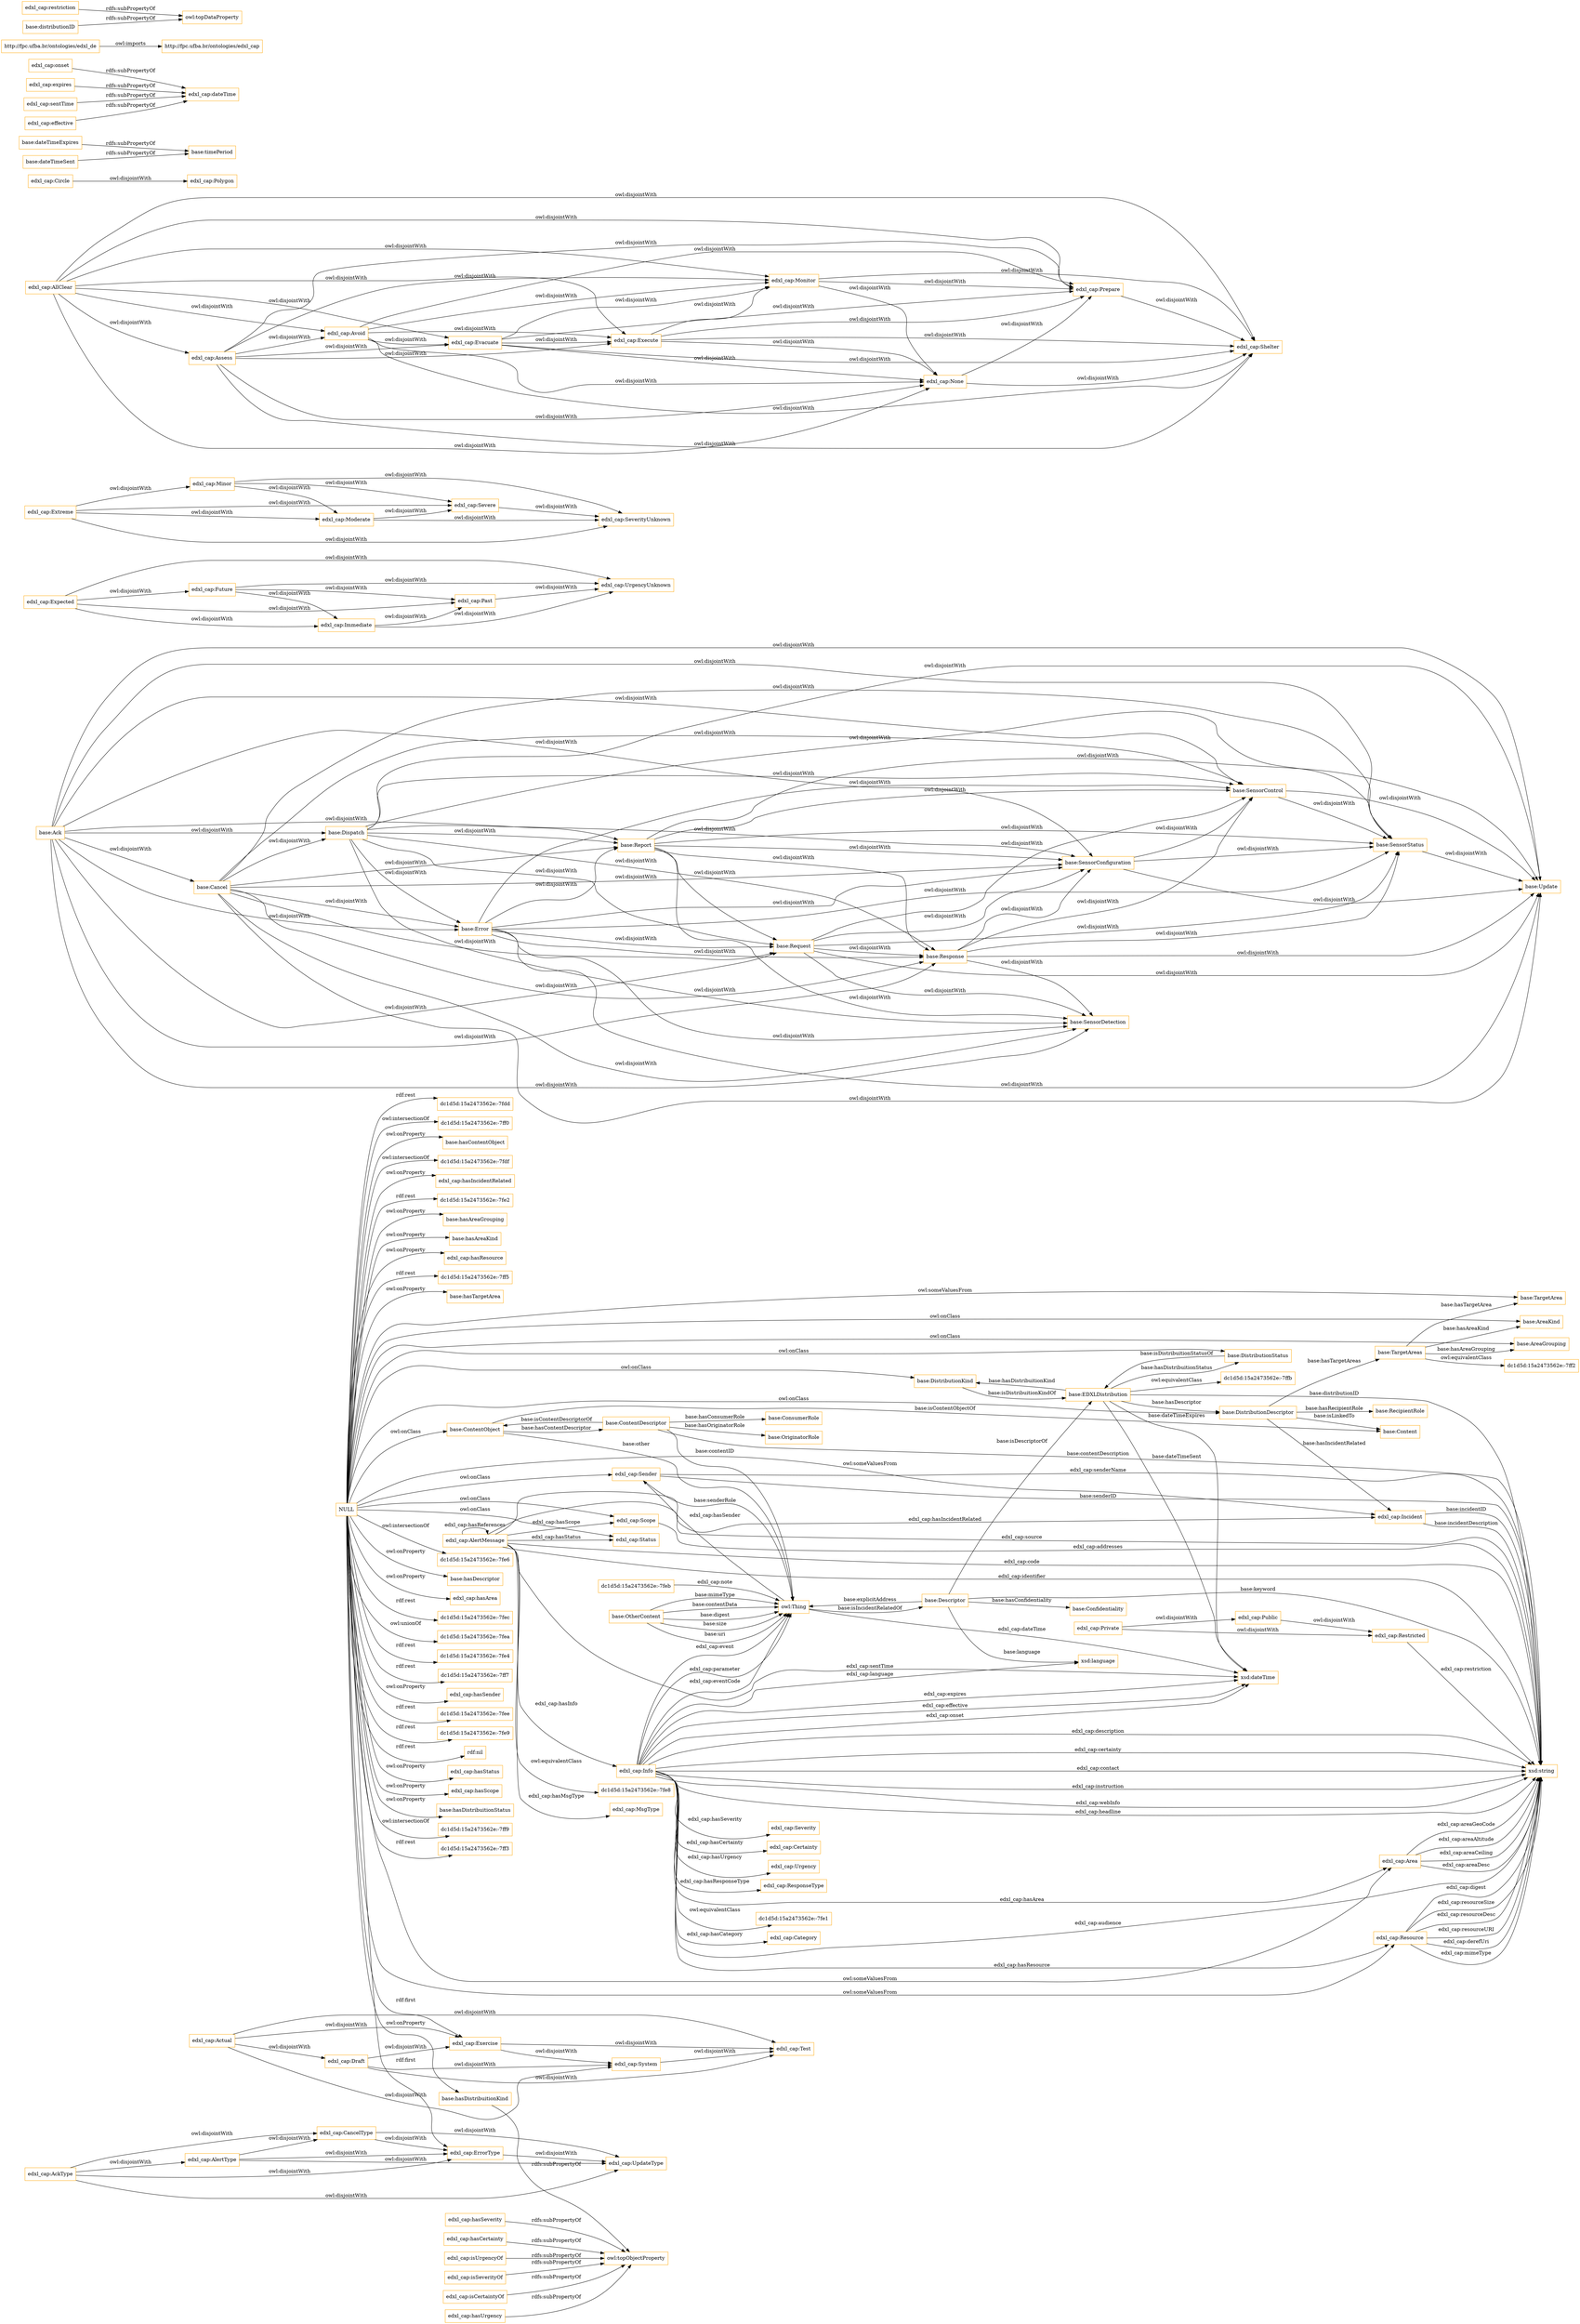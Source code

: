 digraph ar2dtool_diagram { 
rankdir=LR;
size="1501"
node [shape = rectangle, color="orange"]; "base:TargetArea" "base:Request" "edxl_cap:Actual" "base:Confidentiality" "base:Update" "base:Content" "base:DistributionKind" "edxl_cap:UrgencyUnknown" "base:DistributionDescriptor" "edxl_cap:Minor" "base:Dispatch" "edxl_cap:Moderate" "edxl_cap:Severity" "edxl_cap:Test" "edxl_cap:SeverityUnknown" "edxl_cap:Sender" "base:Error" "edxl_cap:Certainty" "edxl_cap:Extreme" "edxl_cap:Severe" "base:EDXLDistribution" "base:Ack" "base:TargetAreas" "edxl_cap:Urgency" "edxl_cap:Past" "edxl_cap:Future" "base:ConsumerRole" "edxl_cap:Expected" "base:RecipientRole" "edxl_cap:Immediate" "base:OtherContent" "base:Descriptor" "base:AreaKind" "edxl_cap:System" "base:DistributionStatus" "base:SensorControl" "edxl_cap:Incident" "base:ContentObject" "base:SensorConfiguration" "base:Response" "base:Report" "base:SensorStatus" "dc1d5d:15a2473562e:-7ffb" "base:Cancel" "dc1d5d:15a2473562e:-7ff2" "base:SensorDetection" "base:ContentDescriptor" "edxl_cap:Exercise" "base:AreaGrouping" "base:OriginatorRole" "edxl_cap:AlertType" "edxl_cap:Draft" "edxl_cap:AllClear" "edxl_cap:CancelType" "edxl_cap:Info" "edxl_cap:UpdateType" "edxl_cap:Evacuate" "edxl_cap:ResponseType" "edxl_cap:Polygon" "edxl_cap:Assess" "edxl_cap:Execute" "dc1d5d:15a2473562e:-7fe8" "edxl_cap:Area" "dc1d5d:15a2473562e:-7fe1" "edxl_cap:AckType" "edxl_cap:Monitor" "edxl_cap:Restricted" "edxl_cap:Circle" "edxl_cap:Public" "edxl_cap:ErrorType" "edxl_cap:Scope" "edxl_cap:Private" "edxl_cap:Shelter" "edxl_cap:Category" "dc1d5d:15a2473562e:-7feb" "edxl_cap:Prepare" "edxl_cap:Avoid" "edxl_cap:AlertMessage" "edxl_cap:MsgType" "edxl_cap:None" "edxl_cap:Status" "edxl_cap:Resource" ; /*classes style*/
	"edxl_cap:CancelType" -> "edxl_cap:UpdateType" [ label = "owl:disjointWith" ];
	"edxl_cap:CancelType" -> "edxl_cap:ErrorType" [ label = "owl:disjointWith" ];
	"base:SensorConfiguration" -> "base:Update" [ label = "owl:disjointWith" ];
	"base:SensorConfiguration" -> "base:SensorStatus" [ label = "owl:disjointWith" ];
	"base:SensorConfiguration" -> "base:SensorControl" [ label = "owl:disjointWith" ];
	"edxl_cap:ErrorType" -> "edxl_cap:UpdateType" [ label = "owl:disjointWith" ];
	"base:hasDistribuitionKind" -> "owl:topObjectProperty" [ label = "rdfs:subPropertyOf" ];
	"base:dateTimeExpires" -> "base:timePeriod" [ label = "rdfs:subPropertyOf" ];
	"edxl_cap:Execute" -> "edxl_cap:Shelter" [ label = "owl:disjointWith" ];
	"edxl_cap:Execute" -> "edxl_cap:Prepare" [ label = "owl:disjointWith" ];
	"edxl_cap:Execute" -> "edxl_cap:None" [ label = "owl:disjointWith" ];
	"edxl_cap:Execute" -> "edxl_cap:Monitor" [ label = "owl:disjointWith" ];
	"edxl_cap:Draft" -> "edxl_cap:Test" [ label = "owl:disjointWith" ];
	"edxl_cap:Draft" -> "edxl_cap:System" [ label = "owl:disjointWith" ];
	"edxl_cap:Draft" -> "edxl_cap:Exercise" [ label = "owl:disjointWith" ];
	"edxl_cap:AckType" -> "edxl_cap:UpdateType" [ label = "owl:disjointWith" ];
	"edxl_cap:AckType" -> "edxl_cap:ErrorType" [ label = "owl:disjointWith" ];
	"edxl_cap:AckType" -> "edxl_cap:CancelType" [ label = "owl:disjointWith" ];
	"edxl_cap:AckType" -> "edxl_cap:AlertType" [ label = "owl:disjointWith" ];
	"edxl_cap:System" -> "edxl_cap:Test" [ label = "owl:disjointWith" ];
	"edxl_cap:Past" -> "edxl_cap:UrgencyUnknown" [ label = "owl:disjointWith" ];
	"edxl_cap:isCertaintyOf" -> "owl:topObjectProperty" [ label = "rdfs:subPropertyOf" ];
	"edxl_cap:hasUrgency" -> "owl:topObjectProperty" [ label = "rdfs:subPropertyOf" ];
	"edxl_cap:Info" -> "dc1d5d:15a2473562e:-7fe1" [ label = "owl:equivalentClass" ];
	"base:Dispatch" -> "base:Request" [ label = "owl:disjointWith" ];
	"base:Dispatch" -> "base:SensorControl" [ label = "owl:disjointWith" ];
	"base:Dispatch" -> "base:Update" [ label = "owl:disjointWith" ];
	"base:Dispatch" -> "base:SensorConfiguration" [ label = "owl:disjointWith" ];
	"base:Dispatch" -> "base:Report" [ label = "owl:disjointWith" ];
	"base:Dispatch" -> "base:Error" [ label = "owl:disjointWith" ];
	"base:Dispatch" -> "base:SensorStatus" [ label = "owl:disjointWith" ];
	"base:Dispatch" -> "base:Response" [ label = "owl:disjointWith" ];
	"base:Dispatch" -> "base:SensorDetection" [ label = "owl:disjointWith" ];
	"base:TargetAreas" -> "dc1d5d:15a2473562e:-7ff2" [ label = "owl:equivalentClass" ];
	"edxl_cap:Extreme" -> "edxl_cap:SeverityUnknown" [ label = "owl:disjointWith" ];
	"edxl_cap:Extreme" -> "edxl_cap:Severe" [ label = "owl:disjointWith" ];
	"edxl_cap:Extreme" -> "edxl_cap:Moderate" [ label = "owl:disjointWith" ];
	"edxl_cap:Extreme" -> "edxl_cap:Minor" [ label = "owl:disjointWith" ];
	"base:SensorControl" -> "base:Update" [ label = "owl:disjointWith" ];
	"base:SensorControl" -> "base:SensorStatus" [ label = "owl:disjointWith" ];
	"edxl_cap:AlertType" -> "edxl_cap:UpdateType" [ label = "owl:disjointWith" ];
	"edxl_cap:AlertType" -> "edxl_cap:ErrorType" [ label = "owl:disjointWith" ];
	"edxl_cap:AlertType" -> "edxl_cap:CancelType" [ label = "owl:disjointWith" ];
	"edxl_cap:hasSeverity" -> "owl:topObjectProperty" [ label = "rdfs:subPropertyOf" ];
	"edxl_cap:hasCertainty" -> "owl:topObjectProperty" [ label = "rdfs:subPropertyOf" ];
	"base:Response" -> "base:Update" [ label = "owl:disjointWith" ];
	"base:Response" -> "base:SensorStatus" [ label = "owl:disjointWith" ];
	"base:Response" -> "base:SensorDetection" [ label = "owl:disjointWith" ];
	"base:Response" -> "base:SensorControl" [ label = "owl:disjointWith" ];
	"base:Response" -> "base:SensorConfiguration" [ label = "owl:disjointWith" ];
	"edxl_cap:Exercise" -> "edxl_cap:Test" [ label = "owl:disjointWith" ];
	"edxl_cap:Exercise" -> "edxl_cap:System" [ label = "owl:disjointWith" ];
	"base:Cancel" -> "base:Dispatch" [ label = "owl:disjointWith" ];
	"base:Cancel" -> "base:Error" [ label = "owl:disjointWith" ];
	"base:Cancel" -> "base:SensorStatus" [ label = "owl:disjointWith" ];
	"base:Cancel" -> "base:SensorConfiguration" [ label = "owl:disjointWith" ];
	"base:Cancel" -> "base:Response" [ label = "owl:disjointWith" ];
	"base:Cancel" -> "base:Update" [ label = "owl:disjointWith" ];
	"base:Cancel" -> "base:SensorDetection" [ label = "owl:disjointWith" ];
	"base:Cancel" -> "base:Report" [ label = "owl:disjointWith" ];
	"base:Cancel" -> "base:SensorControl" [ label = "owl:disjointWith" ];
	"base:Cancel" -> "base:Request" [ label = "owl:disjointWith" ];
	"edxl_cap:onset" -> "edxl_cap:dateTime" [ label = "rdfs:subPropertyOf" ];
	"http://fpc.ufba.br/ontologies/edxl_de" -> "http://fpc.ufba.br/ontologies/edxl_cap" [ label = "owl:imports" ];
	"edxl_cap:expires" -> "edxl_cap:dateTime" [ label = "rdfs:subPropertyOf" ];
	"edxl_cap:Moderate" -> "edxl_cap:SeverityUnknown" [ label = "owl:disjointWith" ];
	"edxl_cap:Moderate" -> "edxl_cap:Severe" [ label = "owl:disjointWith" ];
	"NULL" -> "base:ContentObject" [ label = "owl:onClass" ];
	"NULL" -> "dc1d5d:15a2473562e:-7fe6" [ label = "owl:intersectionOf" ];
	"NULL" -> "base:hasDescriptor" [ label = "owl:onProperty" ];
	"NULL" -> "base:TargetArea" [ label = "owl:someValuesFrom" ];
	"NULL" -> "edxl_cap:hasArea" [ label = "owl:onProperty" ];
	"NULL" -> "dc1d5d:15a2473562e:-7fec" [ label = "rdf:rest" ];
	"NULL" -> "edxl_cap:Incident" [ label = "owl:someValuesFrom" ];
	"NULL" -> "dc1d5d:15a2473562e:-7fea" [ label = "owl:unionOf" ];
	"NULL" -> "edxl_cap:Exercise" [ label = "rdf:first" ];
	"NULL" -> "dc1d5d:15a2473562e:-7fe4" [ label = "rdf:rest" ];
	"NULL" -> "base:hasDistribuitionKind" [ label = "owl:onProperty" ];
	"NULL" -> "edxl_cap:Sender" [ label = "owl:onClass" ];
	"NULL" -> "edxl_cap:Resource" [ label = "owl:someValuesFrom" ];
	"NULL" -> "dc1d5d:15a2473562e:-7ff7" [ label = "rdf:rest" ];
	"NULL" -> "edxl_cap:hasSender" [ label = "owl:onProperty" ];
	"NULL" -> "edxl_cap:ErrorType" [ label = "rdf:first" ];
	"NULL" -> "base:DistributionStatus" [ label = "owl:onClass" ];
	"NULL" -> "dc1d5d:15a2473562e:-7fee" [ label = "rdf:rest" ];
	"NULL" -> "dc1d5d:15a2473562e:-7fe9" [ label = "rdf:rest" ];
	"NULL" -> "base:DistributionDescriptor" [ label = "owl:onClass" ];
	"NULL" -> "edxl_cap:Scope" [ label = "owl:onClass" ];
	"NULL" -> "rdf:nil" [ label = "rdf:rest" ];
	"NULL" -> "base:DistributionKind" [ label = "owl:onClass" ];
	"NULL" -> "edxl_cap:hasStatus" [ label = "owl:onProperty" ];
	"NULL" -> "edxl_cap:Area" [ label = "owl:someValuesFrom" ];
	"NULL" -> "edxl_cap:hasScope" [ label = "owl:onProperty" ];
	"NULL" -> "base:hasDistribuitionStatus" [ label = "owl:onProperty" ];
	"NULL" -> "base:AreaGrouping" [ label = "owl:onClass" ];
	"NULL" -> "dc1d5d:15a2473562e:-7ff9" [ label = "owl:intersectionOf" ];
	"NULL" -> "dc1d5d:15a2473562e:-7ff3" [ label = "rdf:rest" ];
	"NULL" -> "dc1d5d:15a2473562e:-7fdd" [ label = "rdf:rest" ];
	"NULL" -> "base:AreaKind" [ label = "owl:onClass" ];
	"NULL" -> "dc1d5d:15a2473562e:-7ff0" [ label = "owl:intersectionOf" ];
	"NULL" -> "base:hasContentObject" [ label = "owl:onProperty" ];
	"NULL" -> "dc1d5d:15a2473562e:-7fdf" [ label = "owl:intersectionOf" ];
	"NULL" -> "edxl_cap:Status" [ label = "owl:onClass" ];
	"NULL" -> "edxl_cap:hasIncidentRelated" [ label = "owl:onProperty" ];
	"NULL" -> "dc1d5d:15a2473562e:-7fe2" [ label = "rdf:rest" ];
	"NULL" -> "base:hasAreaGrouping" [ label = "owl:onProperty" ];
	"NULL" -> "base:hasAreaKind" [ label = "owl:onProperty" ];
	"NULL" -> "edxl_cap:hasResource" [ label = "owl:onProperty" ];
	"NULL" -> "dc1d5d:15a2473562e:-7ff5" [ label = "rdf:rest" ];
	"NULL" -> "base:hasTargetArea" [ label = "owl:onProperty" ];
	"base:Request" -> "base:SensorDetection" [ label = "owl:disjointWith" ];
	"base:Request" -> "base:SensorConfiguration" [ label = "owl:disjointWith" ];
	"base:Request" -> "base:Response" [ label = "owl:disjointWith" ];
	"base:Request" -> "base:Update" [ label = "owl:disjointWith" ];
	"base:Request" -> "base:SensorStatus" [ label = "owl:disjointWith" ];
	"base:Request" -> "base:SensorControl" [ label = "owl:disjointWith" ];
	"base:Ack" -> "base:Cancel" [ label = "owl:disjointWith" ];
	"base:Ack" -> "base:SensorDetection" [ label = "owl:disjointWith" ];
	"base:Ack" -> "base:SensorControl" [ label = "owl:disjointWith" ];
	"base:Ack" -> "base:SensorStatus" [ label = "owl:disjointWith" ];
	"base:Ack" -> "base:Response" [ label = "owl:disjointWith" ];
	"base:Ack" -> "base:Error" [ label = "owl:disjointWith" ];
	"base:Ack" -> "base:Report" [ label = "owl:disjointWith" ];
	"base:Ack" -> "base:Dispatch" [ label = "owl:disjointWith" ];
	"base:Ack" -> "base:SensorConfiguration" [ label = "owl:disjointWith" ];
	"base:Ack" -> "base:Update" [ label = "owl:disjointWith" ];
	"base:Ack" -> "base:Request" [ label = "owl:disjointWith" ];
	"edxl_cap:Expected" -> "edxl_cap:UrgencyUnknown" [ label = "owl:disjointWith" ];
	"edxl_cap:Expected" -> "edxl_cap:Past" [ label = "owl:disjointWith" ];
	"edxl_cap:Expected" -> "edxl_cap:Immediate" [ label = "owl:disjointWith" ];
	"edxl_cap:Expected" -> "edxl_cap:Future" [ label = "owl:disjointWith" ];
	"base:Error" -> "base:SensorControl" [ label = "owl:disjointWith" ];
	"base:Error" -> "base:Report" [ label = "owl:disjointWith" ];
	"base:Error" -> "base:SensorStatus" [ label = "owl:disjointWith" ];
	"base:Error" -> "base:Response" [ label = "owl:disjointWith" ];
	"base:Error" -> "base:SensorDetection" [ label = "owl:disjointWith" ];
	"base:Error" -> "base:Update" [ label = "owl:disjointWith" ];
	"base:Error" -> "base:SensorConfiguration" [ label = "owl:disjointWith" ];
	"base:Error" -> "base:Request" [ label = "owl:disjointWith" ];
	"base:dateTimeSent" -> "base:timePeriod" [ label = "rdfs:subPropertyOf" ];
	"edxl_cap:Private" -> "edxl_cap:Restricted" [ label = "owl:disjointWith" ];
	"edxl_cap:Private" -> "edxl_cap:Public" [ label = "owl:disjointWith" ];
	"edxl_cap:Future" -> "edxl_cap:UrgencyUnknown" [ label = "owl:disjointWith" ];
	"edxl_cap:Future" -> "edxl_cap:Past" [ label = "owl:disjointWith" ];
	"edxl_cap:Future" -> "edxl_cap:Immediate" [ label = "owl:disjointWith" ];
	"edxl_cap:Evacuate" -> "edxl_cap:Shelter" [ label = "owl:disjointWith" ];
	"edxl_cap:Evacuate" -> "edxl_cap:Prepare" [ label = "owl:disjointWith" ];
	"edxl_cap:Evacuate" -> "edxl_cap:None" [ label = "owl:disjointWith" ];
	"edxl_cap:Evacuate" -> "edxl_cap:Monitor" [ label = "owl:disjointWith" ];
	"edxl_cap:Evacuate" -> "edxl_cap:Execute" [ label = "owl:disjointWith" ];
	"edxl_cap:Actual" -> "edxl_cap:Test" [ label = "owl:disjointWith" ];
	"edxl_cap:Actual" -> "edxl_cap:System" [ label = "owl:disjointWith" ];
	"edxl_cap:Actual" -> "edxl_cap:Exercise" [ label = "owl:disjointWith" ];
	"edxl_cap:Actual" -> "edxl_cap:Draft" [ label = "owl:disjointWith" ];
	"edxl_cap:restriction" -> "owl:topDataProperty" [ label = "rdfs:subPropertyOf" ];
	"edxl_cap:AlertMessage" -> "dc1d5d:15a2473562e:-7fe8" [ label = "owl:equivalentClass" ];
	"edxl_cap:isUrgencyOf" -> "owl:topObjectProperty" [ label = "rdfs:subPropertyOf" ];
	"edxl_cap:Immediate" -> "edxl_cap:UrgencyUnknown" [ label = "owl:disjointWith" ];
	"edxl_cap:Immediate" -> "edxl_cap:Past" [ label = "owl:disjointWith" ];
	"base:SensorStatus" -> "base:Update" [ label = "owl:disjointWith" ];
	"edxl_cap:Monitor" -> "edxl_cap:Shelter" [ label = "owl:disjointWith" ];
	"edxl_cap:Monitor" -> "edxl_cap:Prepare" [ label = "owl:disjointWith" ];
	"edxl_cap:Monitor" -> "edxl_cap:None" [ label = "owl:disjointWith" ];
	"edxl_cap:Prepare" -> "edxl_cap:Shelter" [ label = "owl:disjointWith" ];
	"edxl_cap:isSeverityOf" -> "owl:topObjectProperty" [ label = "rdfs:subPropertyOf" ];
	"edxl_cap:sentTime" -> "edxl_cap:dateTime" [ label = "rdfs:subPropertyOf" ];
	"edxl_cap:Severe" -> "edxl_cap:SeverityUnknown" [ label = "owl:disjointWith" ];
	"edxl_cap:None" -> "edxl_cap:Shelter" [ label = "owl:disjointWith" ];
	"edxl_cap:None" -> "edxl_cap:Prepare" [ label = "owl:disjointWith" ];
	"edxl_cap:Minor" -> "edxl_cap:SeverityUnknown" [ label = "owl:disjointWith" ];
	"edxl_cap:Minor" -> "edxl_cap:Severe" [ label = "owl:disjointWith" ];
	"edxl_cap:Minor" -> "edxl_cap:Moderate" [ label = "owl:disjointWith" ];
	"edxl_cap:Circle" -> "edxl_cap:Polygon" [ label = "owl:disjointWith" ];
	"edxl_cap:Avoid" -> "edxl_cap:Evacuate" [ label = "owl:disjointWith" ];
	"edxl_cap:Avoid" -> "edxl_cap:None" [ label = "owl:disjointWith" ];
	"edxl_cap:Avoid" -> "edxl_cap:Monitor" [ label = "owl:disjointWith" ];
	"edxl_cap:Avoid" -> "edxl_cap:Prepare" [ label = "owl:disjointWith" ];
	"edxl_cap:Avoid" -> "edxl_cap:Shelter" [ label = "owl:disjointWith" ];
	"edxl_cap:Avoid" -> "edxl_cap:Execute" [ label = "owl:disjointWith" ];
	"edxl_cap:Public" -> "edxl_cap:Restricted" [ label = "owl:disjointWith" ];
	"edxl_cap:effective" -> "edxl_cap:dateTime" [ label = "rdfs:subPropertyOf" ];
	"base:EDXLDistribution" -> "dc1d5d:15a2473562e:-7ffb" [ label = "owl:equivalentClass" ];
	"edxl_cap:AllClear" -> "edxl_cap:Assess" [ label = "owl:disjointWith" ];
	"edxl_cap:AllClear" -> "edxl_cap:Evacuate" [ label = "owl:disjointWith" ];
	"edxl_cap:AllClear" -> "edxl_cap:None" [ label = "owl:disjointWith" ];
	"edxl_cap:AllClear" -> "edxl_cap:Shelter" [ label = "owl:disjointWith" ];
	"edxl_cap:AllClear" -> "edxl_cap:Avoid" [ label = "owl:disjointWith" ];
	"edxl_cap:AllClear" -> "edxl_cap:Monitor" [ label = "owl:disjointWith" ];
	"edxl_cap:AllClear" -> "edxl_cap:Prepare" [ label = "owl:disjointWith" ];
	"edxl_cap:AllClear" -> "edxl_cap:Execute" [ label = "owl:disjointWith" ];
	"base:distributionID" -> "owl:topDataProperty" [ label = "rdfs:subPropertyOf" ];
	"base:Report" -> "base:SensorControl" [ label = "owl:disjointWith" ];
	"base:Report" -> "base:Update" [ label = "owl:disjointWith" ];
	"base:Report" -> "base:Request" [ label = "owl:disjointWith" ];
	"base:Report" -> "base:Response" [ label = "owl:disjointWith" ];
	"base:Report" -> "base:SensorStatus" [ label = "owl:disjointWith" ];
	"base:Report" -> "base:SensorDetection" [ label = "owl:disjointWith" ];
	"base:Report" -> "base:SensorConfiguration" [ label = "owl:disjointWith" ];
	"edxl_cap:Assess" -> "edxl_cap:None" [ label = "owl:disjointWith" ];
	"edxl_cap:Assess" -> "edxl_cap:Monitor" [ label = "owl:disjointWith" ];
	"edxl_cap:Assess" -> "edxl_cap:Evacuate" [ label = "owl:disjointWith" ];
	"edxl_cap:Assess" -> "edxl_cap:Shelter" [ label = "owl:disjointWith" ];
	"edxl_cap:Assess" -> "edxl_cap:Execute" [ label = "owl:disjointWith" ];
	"edxl_cap:Assess" -> "edxl_cap:Prepare" [ label = "owl:disjointWith" ];
	"edxl_cap:Assess" -> "edxl_cap:Avoid" [ label = "owl:disjointWith" ];
	"edxl_cap:Resource" -> "xsd:string" [ label = "edxl_cap:resourceDesc" ];
	"edxl_cap:Info" -> "xsd:string" [ label = "edxl_cap:instruction" ];
	"edxl_cap:Info" -> "xsd:string" [ label = "edxl_cap:webInfo" ];
	"base:ContentDescriptor" -> "owl:Thing" [ label = "base:contentID" ];
	"base:ContentDescriptor" -> "base:ConsumerRole" [ label = "base:hasConsumerRole" ];
	"edxl_cap:AlertMessage" -> "xsd:string" [ label = "edxl_cap:source" ];
	"edxl_cap:Sender" -> "owl:Thing" [ label = "base:senderRole" ];
	"base:DistributionDescriptor" -> "edxl_cap:Incident" [ label = "base:hasIncidentRelated" ];
	"owl:Thing" -> "edxl_cap:Sender" [ label = "edxl_cap:hasSender" ];
	"base:DistributionDescriptor" -> "base:RecipientRole" [ label = "base:hasRecipientRole" ];
	"edxl_cap:Resource" -> "xsd:string" [ label = "edxl_cap:resourceURI" ];
	"base:ContentDescriptor" -> "base:ContentObject" [ label = "base:isContentDescriptorOf" ];
	"base:OtherContent" -> "owl:Thing" [ label = "base:contentData" ];
	"edxl_cap:Info" -> "edxl_cap:Resource" [ label = "edxl_cap:hasResource" ];
	"owl:Thing" -> "base:Descriptor" [ label = "base:isIncidentRelatedOf" ];
	"base:EDXLDistribution" -> "base:DistributionKind" [ label = "base:hasDistribuitionKind" ];
	"edxl_cap:Info" -> "edxl_cap:Urgency" [ label = "edxl_cap:hasUrgency" ];
	"edxl_cap:Resource" -> "xsd:string" [ label = "edxl_cap:derefUri" ];
	"edxl_cap:AlertMessage" -> "edxl_cap:Status" [ label = "edxl_cap:hasStatus" ];
	"edxl_cap:Info" -> "edxl_cap:ResponseType" [ label = "edxl_cap:hasResponseType" ];
	"edxl_cap:Incident" -> "xsd:string" [ label = "base:incidentID" ];
	"base:EDXLDistribution" -> "base:DistributionDescriptor" [ label = "base:hasDescriptor" ];
	"edxl_cap:Info" -> "owl:Thing" [ label = "edxl_cap:eventCode" ];
	"base:ContentObject" -> "owl:Thing" [ label = "base:other" ];
	"base:Descriptor" -> "base:EDXLDistribution" [ label = "base:isDescriptorOf" ];
	"base:Descriptor" -> "owl:Thing" [ label = "base:explicitAddress" ];
	"base:EDXLDistribution" -> "xsd:string" [ label = "base:distributionID" ];
	"edxl_cap:AlertMessage" -> "xsd:string" [ label = "edxl_cap:code" ];
	"edxl_cap:AlertMessage" -> "edxl_cap:MsgType" [ label = "edxl_cap:hasMsgType" ];
	"edxl_cap:Info" -> "edxl_cap:Area" [ label = "edxl_cap:hasArea" ];
	"edxl_cap:AlertMessage" -> "xsd:dateTime" [ label = "edxl_cap:sentTime" ];
	"edxl_cap:Area" -> "xsd:string" [ label = "edxl_cap:areaGeoCode" ];
	"edxl_cap:Info" -> "xsd:dateTime" [ label = "edxl_cap:effective" ];
	"edxl_cap:Area" -> "xsd:string" [ label = "edxl_cap:areaAltitude" ];
	"edxl_cap:AlertMessage" -> "edxl_cap:Scope" [ label = "edxl_cap:hasScope" ];
	"edxl_cap:Sender" -> "xsd:string" [ label = "edxl_cap:senderName" ];
	"base:Descriptor" -> "base:Confidentiality" [ label = "base:hasConfidentiality" ];
	"edxl_cap:Info" -> "xsd:dateTime" [ label = "edxl_cap:onset" ];
	"base:EDXLDistribution" -> "xsd:dateTime" [ label = "base:dateTimeSent" ];
	"edxl_cap:Info" -> "edxl_cap:Certainty" [ label = "edxl_cap:hasCertainty" ];
	"base:DistributionDescriptor" -> "base:Content" [ label = "base:isLinkedTo" ];
	"owl:Thing" -> "xsd:dateTime" [ label = "edxl_cap:dateTime" ];
	"base:TargetAreas" -> "base:TargetArea" [ label = "base:hasTargetArea" ];
	"base:DistributionDescriptor" -> "base:TargetAreas" [ label = "base:hasTargetAreas" ];
	"edxl_cap:Sender" -> "xsd:string" [ label = "base:senderID" ];
	"base:DistributionKind" -> "base:EDXLDistribution" [ label = "base:isDistribuitionKindOf" ];
	"base:OtherContent" -> "owl:Thing" [ label = "base:digest" ];
	"edxl_cap:Incident" -> "xsd:string" [ label = "base:incidentDescription" ];
	"edxl_cap:Info" -> "xsd:string" [ label = "edxl_cap:headline" ];
	"base:DistributionStatus" -> "base:EDXLDistribution" [ label = "base:isDistribuitionStatusOf" ];
	"edxl_cap:Resource" -> "xsd:string" [ label = "edxl_cap:mimeType" ];
	"base:OtherContent" -> "owl:Thing" [ label = "base:size" ];
	"base:OtherContent" -> "owl:Thing" [ label = "base:uri" ];
	"base:Descriptor" -> "xsd:string" [ label = "base:keyword" ];
	"base:OtherContent" -> "owl:Thing" [ label = "base:mimeType" ];
	"base:EDXLDistribution" -> "xsd:dateTime" [ label = "base:dateTimeExpires" ];
	"edxl_cap:Info" -> "xsd:dateTime" [ label = "edxl_cap:expires" ];
	"edxl_cap:Info" -> "xsd:string" [ label = "edxl_cap:audience" ];
	"edxl_cap:Info" -> "edxl_cap:Severity" [ label = "edxl_cap:hasSeverity" ];
	"edxl_cap:Resource" -> "xsd:string" [ label = "edxl_cap:digest" ];
	"edxl_cap:Scope" -> "xsd:string" [ label = "edxl_cap:addresses" ];
	"base:ContentObject" -> "base:ContentDescriptor" [ label = "base:hasContentDescriptor" ];
	"edxl_cap:AlertMessage" -> "edxl_cap:AlertMessage" [ label = "edxl_cap:hasReferences" ];
	"edxl_cap:Info" -> "owl:Thing" [ label = "edxl_cap:event" ];
	"edxl_cap:Info" -> "xsd:string" [ label = "edxl_cap:description" ];
	"edxl_cap:Info" -> "edxl_cap:Category" [ label = "edxl_cap:hasCategory" ];
	"base:TargetAreas" -> "base:AreaKind" [ label = "base:hasAreaKind" ];
	"dc1d5d:15a2473562e:-7feb" -> "owl:Thing" [ label = "edxl_cap:note" ];
	"edxl_cap:Info" -> "xsd:string" [ label = "edxl_cap:certainty" ];
	"base:ContentDescriptor" -> "xsd:string" [ label = "base:contentDescription" ];
	"base:ContentDescriptor" -> "base:OriginatorRole" [ label = "base:hasOriginatorRole" ];
	"base:EDXLDistribution" -> "base:DistributionStatus" [ label = "base:hasDistribuitionStatus" ];
	"edxl_cap:AlertMessage" -> "xsd:string" [ label = "edxl_cap:identifier" ];
	"edxl_cap:Info" -> "xsd:string" [ label = "edxl_cap:contact" ];
	"edxl_cap:Restricted" -> "xsd:string" [ label = "edxl_cap:restriction" ];
	"base:ContentObject" -> "base:Content" [ label = "base:isContentObjectOf" ];
	"edxl_cap:Area" -> "xsd:string" [ label = "edxl_cap:areaCeiling" ];
	"edxl_cap:AlertMessage" -> "edxl_cap:Info" [ label = "edxl_cap:hasInfo" ];
	"edxl_cap:Info" -> "owl:Thing" [ label = "edxl_cap:parameter" ];
	"edxl_cap:Area" -> "xsd:string" [ label = "edxl_cap:areaDesc" ];
	"edxl_cap:Resource" -> "xsd:string" [ label = "edxl_cap:resourceSize" ];
	"base:TargetAreas" -> "base:AreaGrouping" [ label = "base:hasAreaGrouping" ];
	"base:Descriptor" -> "xsd:language" [ label = "base:language" ];
	"edxl_cap:AlertMessage" -> "edxl_cap:Incident" [ label = "edxl_cap:hasIncidentRelated" ];
	"edxl_cap:Info" -> "xsd:language" [ label = "edxl_cap:language" ];

}
